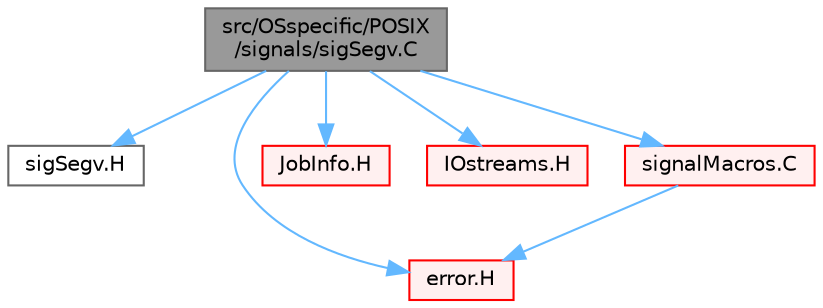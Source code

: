digraph "src/OSspecific/POSIX/signals/sigSegv.C"
{
 // LATEX_PDF_SIZE
  bgcolor="transparent";
  edge [fontname=Helvetica,fontsize=10,labelfontname=Helvetica,labelfontsize=10];
  node [fontname=Helvetica,fontsize=10,shape=box,height=0.2,width=0.4];
  Node1 [id="Node000001",label="src/OSspecific/POSIX\l/signals/sigSegv.C",height=0.2,width=0.4,color="gray40", fillcolor="grey60", style="filled", fontcolor="black",tooltip=" "];
  Node1 -> Node2 [id="edge1_Node000001_Node000002",color="steelblue1",style="solid",tooltip=" "];
  Node2 [id="Node000002",label="sigSegv.H",height=0.2,width=0.4,color="grey40", fillcolor="white", style="filled",URL="$sigSegv_8H.html",tooltip=" "];
  Node1 -> Node3 [id="edge2_Node000001_Node000003",color="steelblue1",style="solid",tooltip=" "];
  Node3 [id="Node000003",label="error.H",height=0.2,width=0.4,color="red", fillcolor="#FFF0F0", style="filled",URL="$error_8H.html",tooltip=" "];
  Node1 -> Node70 [id="edge3_Node000001_Node000070",color="steelblue1",style="solid",tooltip=" "];
  Node70 [id="Node000070",label="JobInfo.H",height=0.2,width=0.4,color="red", fillcolor="#FFF0F0", style="filled",URL="$JobInfo_8H.html",tooltip=" "];
  Node1 -> Node140 [id="edge4_Node000001_Node000140",color="steelblue1",style="solid",tooltip=" "];
  Node140 [id="Node000140",label="IOstreams.H",height=0.2,width=0.4,color="red", fillcolor="#FFF0F0", style="filled",URL="$IOstreams_8H.html",tooltip="Useful combination of include files which define Sin, Sout and Serr and the use of IO streams general..."];
  Node1 -> Node144 [id="edge5_Node000001_Node000144",color="steelblue1",style="solid",tooltip=" "];
  Node144 [id="Node000144",label="signalMacros.C",height=0.2,width=0.4,color="red", fillcolor="#FFF0F0", style="filled",URL="$signalMacros_8C.html",tooltip="File-local code for setting/resetting signal handlers."];
  Node144 -> Node3 [id="edge6_Node000144_Node000003",color="steelblue1",style="solid",tooltip=" "];
}
